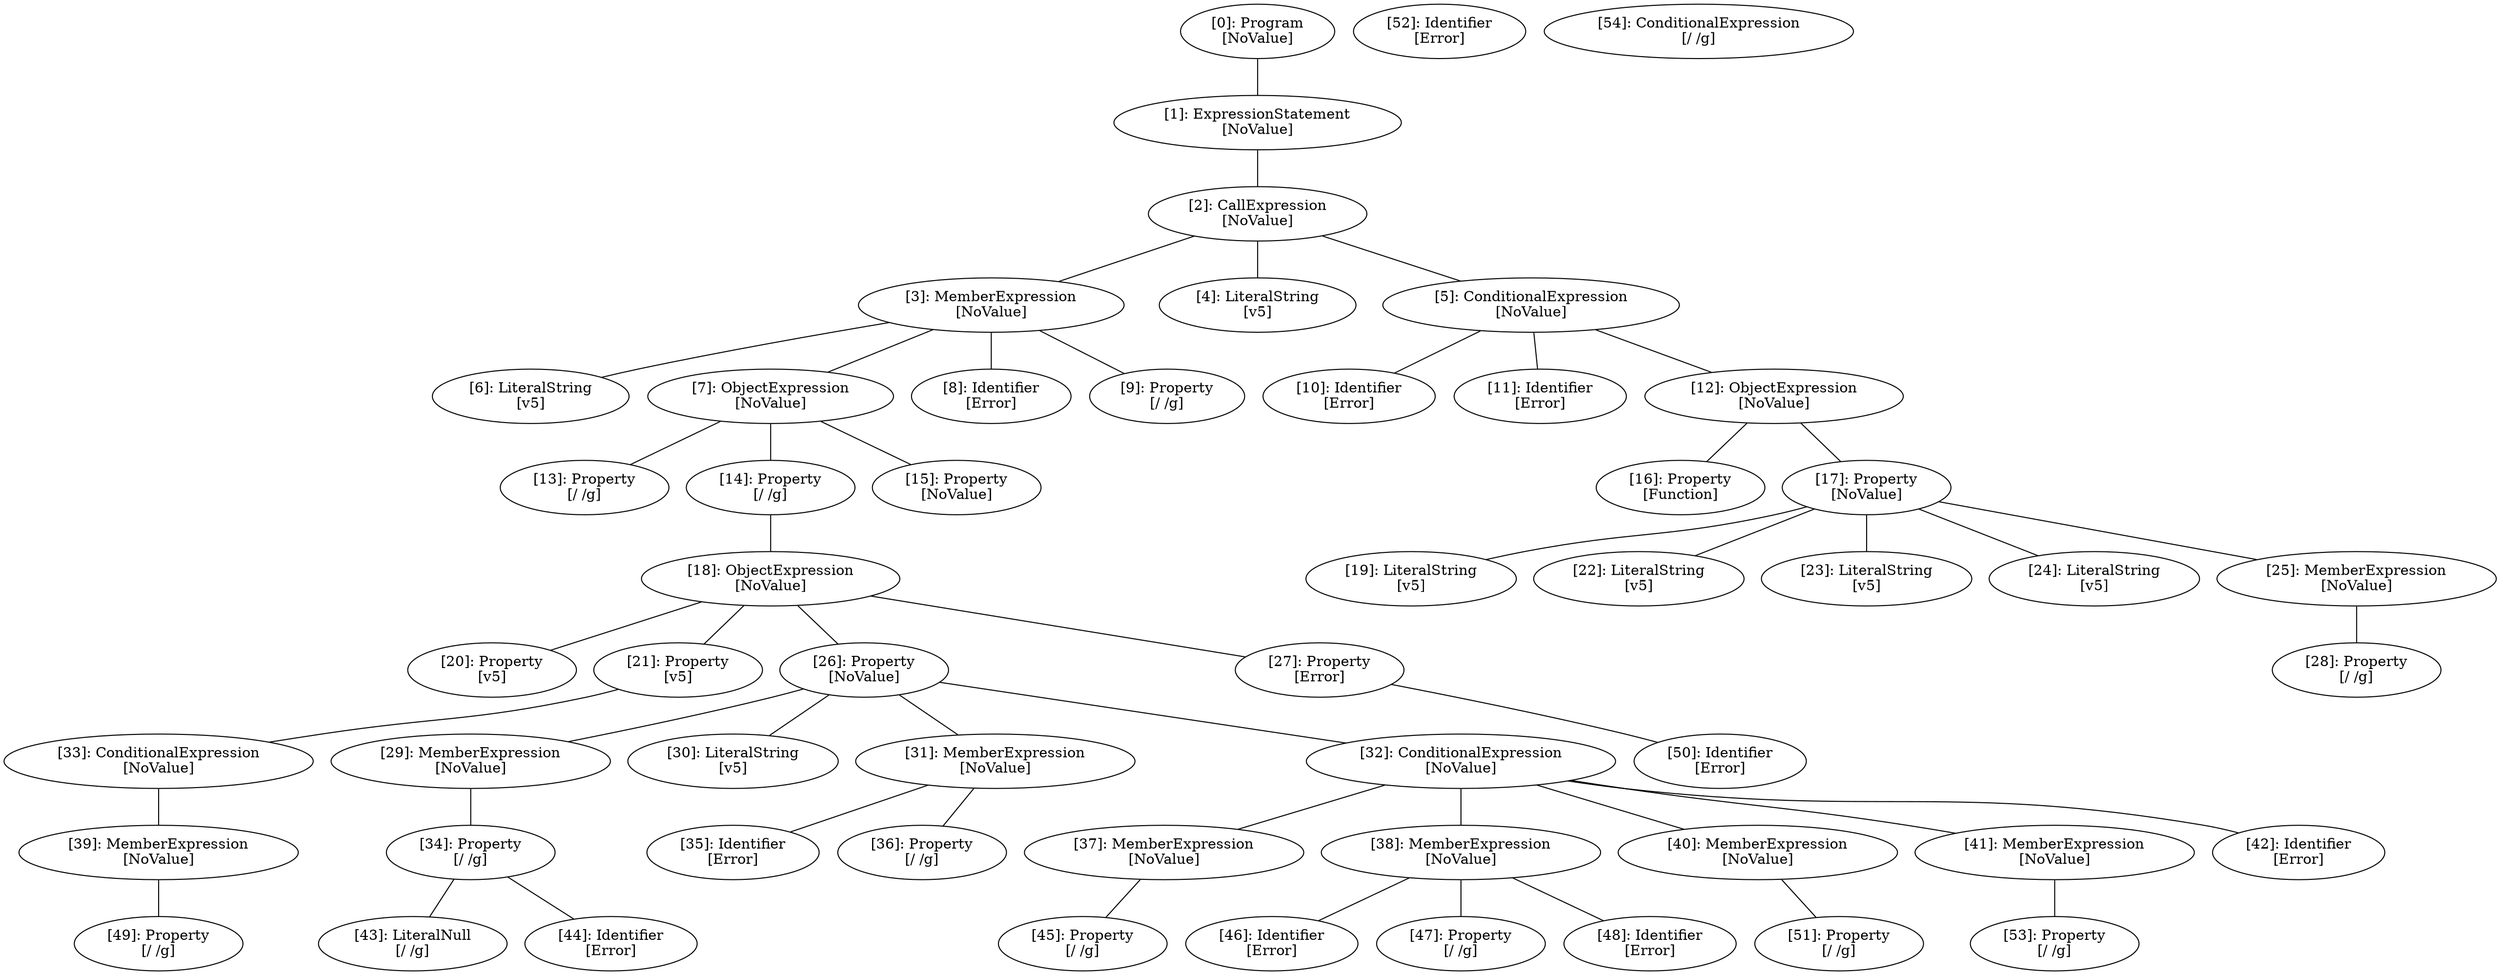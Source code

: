 // Result
graph {
	0 [label="[0]: Program
[NoValue]"]
	1 [label="[1]: ExpressionStatement
[NoValue]"]
	2 [label="[2]: CallExpression
[NoValue]"]
	3 [label="[3]: MemberExpression
[NoValue]"]
	4 [label="[4]: LiteralString
[v5]"]
	5 [label="[5]: ConditionalExpression
[NoValue]"]
	6 [label="[6]: LiteralString
[v5]"]
	7 [label="[7]: ObjectExpression
[NoValue]"]
	8 [label="[8]: Identifier
[Error]"]
	9 [label="[9]: Property
[/ /g]"]
	10 [label="[10]: Identifier
[Error]"]
	11 [label="[11]: Identifier
[Error]"]
	12 [label="[12]: ObjectExpression
[NoValue]"]
	13 [label="[13]: Property
[/ /g]"]
	14 [label="[14]: Property
[/ /g]"]
	15 [label="[15]: Property
[NoValue]"]
	16 [label="[16]: Property
[Function]"]
	17 [label="[17]: Property
[NoValue]"]
	18 [label="[18]: ObjectExpression
[NoValue]"]
	19 [label="[19]: LiteralString
[v5]"]
	20 [label="[20]: Property
[v5]"]
	21 [label="[21]: Property
[v5]"]
	22 [label="[22]: LiteralString
[v5]"]
	23 [label="[23]: LiteralString
[v5]"]
	24 [label="[24]: LiteralString
[v5]"]
	25 [label="[25]: MemberExpression
[NoValue]"]
	26 [label="[26]: Property
[NoValue]"]
	27 [label="[27]: Property
[Error]"]
	28 [label="[28]: Property
[/ /g]"]
	29 [label="[29]: MemberExpression
[NoValue]"]
	30 [label="[30]: LiteralString
[v5]"]
	31 [label="[31]: MemberExpression
[NoValue]"]
	32 [label="[32]: ConditionalExpression
[NoValue]"]
	33 [label="[33]: ConditionalExpression
[NoValue]"]
	34 [label="[34]: Property
[/ /g]"]
	35 [label="[35]: Identifier
[Error]"]
	36 [label="[36]: Property
[/ /g]"]
	37 [label="[37]: MemberExpression
[NoValue]"]
	38 [label="[38]: MemberExpression
[NoValue]"]
	39 [label="[39]: MemberExpression
[NoValue]"]
	40 [label="[40]: MemberExpression
[NoValue]"]
	41 [label="[41]: MemberExpression
[NoValue]"]
	42 [label="[42]: Identifier
[Error]"]
	43 [label="[43]: LiteralNull
[/ /g]"]
	44 [label="[44]: Identifier
[Error]"]
	45 [label="[45]: Property
[/ /g]"]
	46 [label="[46]: Identifier
[Error]"]
	47 [label="[47]: Property
[/ /g]"]
	48 [label="[48]: Identifier
[Error]"]
	49 [label="[49]: Property
[/ /g]"]
	50 [label="[50]: Identifier
[Error]"]
	51 [label="[51]: Property
[/ /g]"]
	52 [label="[52]: Identifier
[Error]"]
	53 [label="[53]: Property
[/ /g]"]
	54 [label="[54]: ConditionalExpression
[/ /g]"]
	0 -- 1
	1 -- 2
	2 -- 3
	2 -- 4
	2 -- 5
	3 -- 6
	3 -- 7
	3 -- 8
	3 -- 9
	5 -- 10
	5 -- 11
	5 -- 12
	7 -- 13
	7 -- 14
	7 -- 15
	12 -- 16
	12 -- 17
	14 -- 18
	17 -- 19
	17 -- 22
	17 -- 23
	17 -- 24
	17 -- 25
	18 -- 20
	18 -- 21
	18 -- 26
	18 -- 27
	21 -- 33
	25 -- 28
	26 -- 29
	26 -- 30
	26 -- 31
	26 -- 32
	27 -- 50
	29 -- 34
	31 -- 35
	31 -- 36
	32 -- 37
	32 -- 38
	32 -- 40
	32 -- 41
	32 -- 42
	33 -- 39
	34 -- 43
	34 -- 44
	37 -- 45
	38 -- 46
	38 -- 47
	38 -- 48
	39 -- 49
	40 -- 51
	41 -- 53
}
